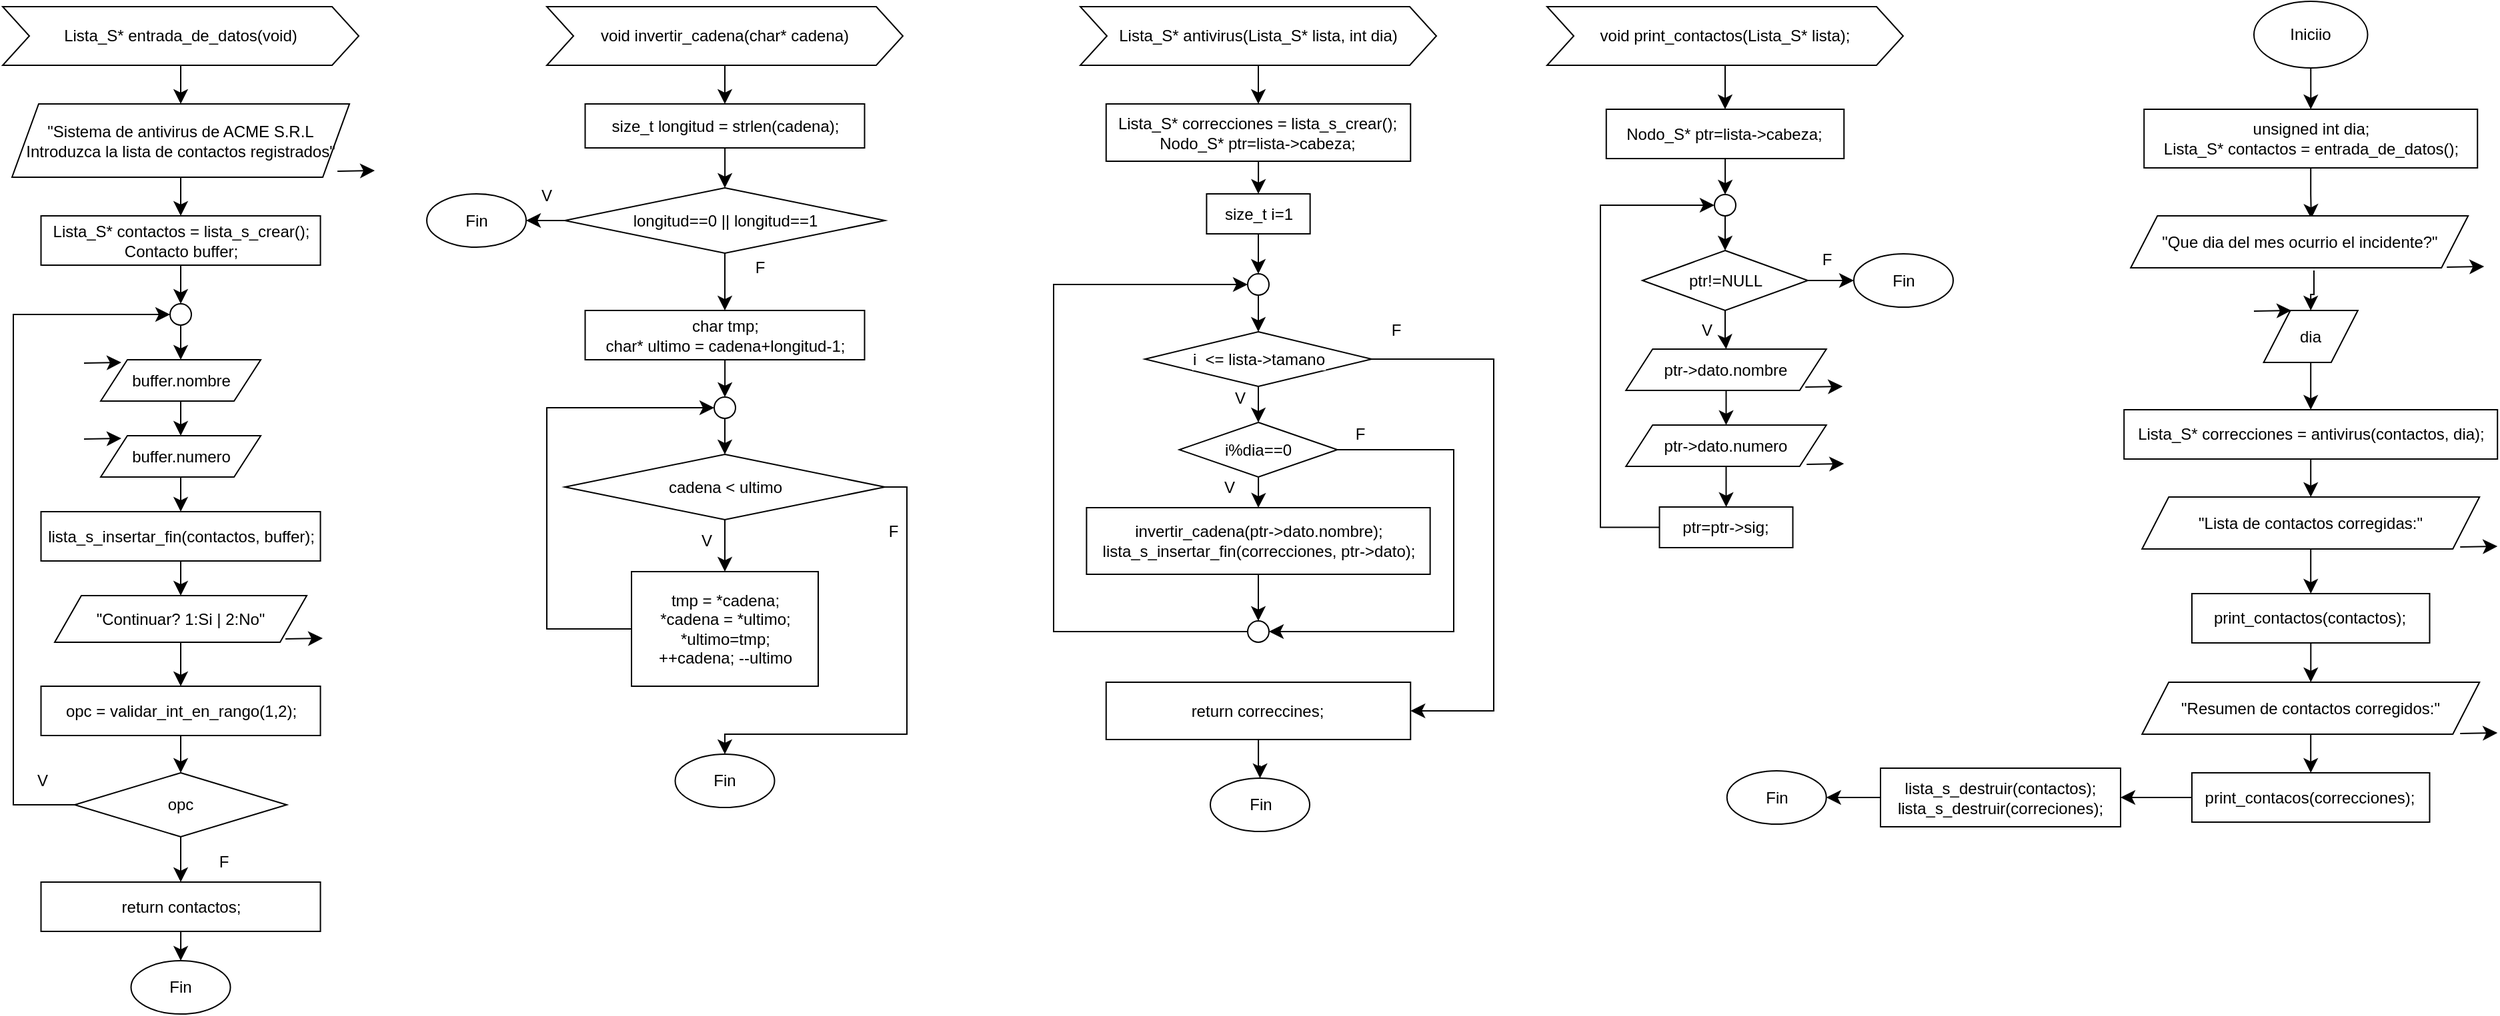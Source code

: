<mxfile version="26.0.16">
  <diagram name="Page-1" id="koGrVnJ4hrkE03RwakWV">
    <mxGraphModel dx="1217" dy="1076" grid="1" gridSize="10" guides="1" tooltips="1" connect="1" arrows="1" fold="1" page="0" pageScale="1" pageWidth="850" pageHeight="1100" math="0" shadow="0">
      <root>
        <mxCell id="0" />
        <mxCell id="1" parent="0" />
        <mxCell id="OWAWguJCD0aNCQiPLyf6-3" style="edgeStyle=none;curved=1;rounded=0;orthogonalLoop=1;jettySize=auto;html=1;entryX=0.5;entryY=0;entryDx=0;entryDy=0;fontSize=12;startSize=8;endSize=8;" edge="1" parent="1" source="OWAWguJCD0aNCQiPLyf6-1" target="OWAWguJCD0aNCQiPLyf6-2">
          <mxGeometry relative="1" as="geometry" />
        </mxCell>
        <mxCell id="OWAWguJCD0aNCQiPLyf6-1" value="Lista_S* entrada_de_datos(void)" style="shape=step;perimeter=stepPerimeter;whiteSpace=wrap;html=1;fixedSize=1;rounded=0;" vertex="1" parent="1">
          <mxGeometry x="62" y="-136" width="267" height="44" as="geometry" />
        </mxCell>
        <mxCell id="OWAWguJCD0aNCQiPLyf6-5" style="edgeStyle=none;curved=1;rounded=0;orthogonalLoop=1;jettySize=auto;html=1;entryX=0.5;entryY=0;entryDx=0;entryDy=0;fontSize=12;startSize=8;endSize=8;" edge="1" parent="1" source="OWAWguJCD0aNCQiPLyf6-2" target="OWAWguJCD0aNCQiPLyf6-4">
          <mxGeometry relative="1" as="geometry" />
        </mxCell>
        <mxCell id="OWAWguJCD0aNCQiPLyf6-2" value="&quot;Sistema de antivirus de ACME S.R.L Introduzca la lista de contactos registrados&quot;" style="shape=parallelogram;perimeter=parallelogramPerimeter;whiteSpace=wrap;html=1;fixedSize=1;rounded=0;" vertex="1" parent="1">
          <mxGeometry x="69" y="-63" width="253" height="55" as="geometry" />
        </mxCell>
        <mxCell id="OWAWguJCD0aNCQiPLyf6-11" style="edgeStyle=none;curved=1;rounded=0;orthogonalLoop=1;jettySize=auto;html=1;entryX=0.5;entryY=0;entryDx=0;entryDy=0;fontSize=12;startSize=8;endSize=8;" edge="1" parent="1" source="OWAWguJCD0aNCQiPLyf6-4" target="OWAWguJCD0aNCQiPLyf6-6">
          <mxGeometry relative="1" as="geometry" />
        </mxCell>
        <mxCell id="OWAWguJCD0aNCQiPLyf6-4" value="&lt;div&gt;Lista_S* contactos = lista_s_crear();&lt;br&gt;&lt;/div&gt;Contacto buffer;" style="rounded=0;whiteSpace=wrap;html=1;" vertex="1" parent="1">
          <mxGeometry x="90.75" y="21" width="209.5" height="37" as="geometry" />
        </mxCell>
        <mxCell id="OWAWguJCD0aNCQiPLyf6-13" style="edgeStyle=none;curved=1;rounded=0;orthogonalLoop=1;jettySize=auto;html=1;fontSize=12;startSize=8;endSize=8;" edge="1" parent="1" source="OWAWguJCD0aNCQiPLyf6-6" target="OWAWguJCD0aNCQiPLyf6-12">
          <mxGeometry relative="1" as="geometry" />
        </mxCell>
        <mxCell id="OWAWguJCD0aNCQiPLyf6-6" value="" style="ellipse;whiteSpace=wrap;html=1;aspect=fixed;rounded=0;" vertex="1" parent="1">
          <mxGeometry x="187.5" y="87" width="16" height="16" as="geometry" />
        </mxCell>
        <mxCell id="OWAWguJCD0aNCQiPLyf6-17" style="edgeStyle=none;curved=1;rounded=0;orthogonalLoop=1;jettySize=auto;html=1;fontSize=12;startSize=8;endSize=8;" edge="1" parent="1" source="OWAWguJCD0aNCQiPLyf6-12" target="OWAWguJCD0aNCQiPLyf6-16">
          <mxGeometry relative="1" as="geometry" />
        </mxCell>
        <mxCell id="OWAWguJCD0aNCQiPLyf6-12" value="buffer.nombre" style="shape=parallelogram;perimeter=parallelogramPerimeter;whiteSpace=wrap;html=1;fixedSize=1;rounded=0;" vertex="1" parent="1">
          <mxGeometry x="135.5" y="129" width="120" height="31" as="geometry" />
        </mxCell>
        <mxCell id="OWAWguJCD0aNCQiPLyf6-14" value="" style="endArrow=classic;html=1;rounded=0;fontSize=12;startSize=8;endSize=8;curved=1;" edge="1" parent="1">
          <mxGeometry width="50" height="50" relative="1" as="geometry">
            <mxPoint x="313" y="-12.5" as="sourcePoint" />
            <mxPoint x="341" y="-13" as="targetPoint" />
          </mxGeometry>
        </mxCell>
        <mxCell id="OWAWguJCD0aNCQiPLyf6-15" value="" style="endArrow=classic;html=1;rounded=0;fontSize=12;startSize=8;endSize=8;curved=1;" edge="1" parent="1">
          <mxGeometry width="50" height="50" relative="1" as="geometry">
            <mxPoint x="123" y="131.5" as="sourcePoint" />
            <mxPoint x="151" y="131" as="targetPoint" />
          </mxGeometry>
        </mxCell>
        <mxCell id="OWAWguJCD0aNCQiPLyf6-20" style="edgeStyle=none;curved=1;rounded=0;orthogonalLoop=1;jettySize=auto;html=1;entryX=0.5;entryY=0;entryDx=0;entryDy=0;fontSize=12;startSize=8;endSize=8;" edge="1" parent="1" source="OWAWguJCD0aNCQiPLyf6-16" target="OWAWguJCD0aNCQiPLyf6-19">
          <mxGeometry relative="1" as="geometry" />
        </mxCell>
        <mxCell id="OWAWguJCD0aNCQiPLyf6-16" value="buffer.numero" style="shape=parallelogram;perimeter=parallelogramPerimeter;whiteSpace=wrap;html=1;fixedSize=1;rounded=0;" vertex="1" parent="1">
          <mxGeometry x="135.5" y="186" width="120" height="31" as="geometry" />
        </mxCell>
        <mxCell id="OWAWguJCD0aNCQiPLyf6-18" value="" style="endArrow=classic;html=1;rounded=0;fontSize=12;startSize=8;endSize=8;curved=1;" edge="1" parent="1">
          <mxGeometry width="50" height="50" relative="1" as="geometry">
            <mxPoint x="123" y="188.5" as="sourcePoint" />
            <mxPoint x="151" y="188" as="targetPoint" />
          </mxGeometry>
        </mxCell>
        <mxCell id="OWAWguJCD0aNCQiPLyf6-22" style="edgeStyle=none;curved=1;rounded=0;orthogonalLoop=1;jettySize=auto;html=1;entryX=0.5;entryY=0;entryDx=0;entryDy=0;fontSize=12;startSize=8;endSize=8;" edge="1" parent="1" source="OWAWguJCD0aNCQiPLyf6-19" target="OWAWguJCD0aNCQiPLyf6-21">
          <mxGeometry relative="1" as="geometry" />
        </mxCell>
        <mxCell id="OWAWguJCD0aNCQiPLyf6-19" value="lista_s_insertar_fin(contactos, buffer);" style="rounded=0;whiteSpace=wrap;html=1;" vertex="1" parent="1">
          <mxGeometry x="90.75" y="243" width="209.5" height="37" as="geometry" />
        </mxCell>
        <mxCell id="OWAWguJCD0aNCQiPLyf6-26" style="edgeStyle=none;curved=1;rounded=0;orthogonalLoop=1;jettySize=auto;html=1;entryX=0.5;entryY=0;entryDx=0;entryDy=0;fontSize=12;startSize=8;endSize=8;" edge="1" parent="1" source="OWAWguJCD0aNCQiPLyf6-21" target="OWAWguJCD0aNCQiPLyf6-25">
          <mxGeometry relative="1" as="geometry" />
        </mxCell>
        <mxCell id="OWAWguJCD0aNCQiPLyf6-21" value="&quot;Continuar? 1:Si | 2:No&quot;" style="shape=parallelogram;perimeter=parallelogramPerimeter;whiteSpace=wrap;html=1;fixedSize=1;rounded=0;" vertex="1" parent="1">
          <mxGeometry x="101" y="306" width="189" height="35" as="geometry" />
        </mxCell>
        <mxCell id="OWAWguJCD0aNCQiPLyf6-23" value="" style="endArrow=classic;html=1;rounded=0;fontSize=12;startSize=8;endSize=8;curved=1;" edge="1" parent="1">
          <mxGeometry width="50" height="50" relative="1" as="geometry">
            <mxPoint x="274" y="338.5" as="sourcePoint" />
            <mxPoint x="302" y="338" as="targetPoint" />
          </mxGeometry>
        </mxCell>
        <mxCell id="OWAWguJCD0aNCQiPLyf6-37" style="edgeStyle=orthogonalEdgeStyle;shape=connector;rounded=0;orthogonalLoop=1;jettySize=auto;html=1;entryX=0;entryY=0.5;entryDx=0;entryDy=0;strokeColor=default;align=center;verticalAlign=middle;fontFamily=Helvetica;fontSize=12;fontColor=default;labelBackgroundColor=default;startSize=8;endArrow=classic;endSize=8;curved=0;" edge="1" parent="1" source="OWAWguJCD0aNCQiPLyf6-24" target="OWAWguJCD0aNCQiPLyf6-6">
          <mxGeometry relative="1" as="geometry">
            <Array as="points">
              <mxPoint x="70" y="463" />
              <mxPoint x="70" y="95" />
            </Array>
          </mxGeometry>
        </mxCell>
        <mxCell id="OWAWguJCD0aNCQiPLyf6-39" style="edgeStyle=orthogonalEdgeStyle;shape=connector;curved=0;rounded=0;orthogonalLoop=1;jettySize=auto;html=1;strokeColor=default;align=center;verticalAlign=middle;fontFamily=Helvetica;fontSize=12;fontColor=default;labelBackgroundColor=default;startSize=8;endArrow=classic;endSize=8;entryX=0.5;entryY=0;entryDx=0;entryDy=0;" edge="1" parent="1" source="OWAWguJCD0aNCQiPLyf6-24" target="OWAWguJCD0aNCQiPLyf6-42">
          <mxGeometry relative="1" as="geometry">
            <mxPoint x="195.5" y="520" as="targetPoint" />
          </mxGeometry>
        </mxCell>
        <mxCell id="OWAWguJCD0aNCQiPLyf6-24" value="opc" style="rhombus;whiteSpace=wrap;html=1;rounded=0;" vertex="1" parent="1">
          <mxGeometry x="116" y="439" width="159" height="48" as="geometry" />
        </mxCell>
        <mxCell id="OWAWguJCD0aNCQiPLyf6-27" style="edgeStyle=none;curved=1;rounded=0;orthogonalLoop=1;jettySize=auto;html=1;entryX=0.5;entryY=0;entryDx=0;entryDy=0;fontSize=12;startSize=8;endSize=8;" edge="1" parent="1" source="OWAWguJCD0aNCQiPLyf6-25" target="OWAWguJCD0aNCQiPLyf6-24">
          <mxGeometry relative="1" as="geometry" />
        </mxCell>
        <mxCell id="OWAWguJCD0aNCQiPLyf6-25" value="opc = validar_int_en_rango(1,2);" style="rounded=0;whiteSpace=wrap;html=1;" vertex="1" parent="1">
          <mxGeometry x="90.75" y="374" width="209.5" height="37" as="geometry" />
        </mxCell>
        <mxCell id="OWAWguJCD0aNCQiPLyf6-38" value="V" style="text;html=1;align=center;verticalAlign=middle;whiteSpace=wrap;rounded=0;fontFamily=Helvetica;fontSize=12;fontColor=default;labelBackgroundColor=default;" vertex="1" parent="1">
          <mxGeometry x="62" y="430" width="60" height="30" as="geometry" />
        </mxCell>
        <mxCell id="OWAWguJCD0aNCQiPLyf6-40" value="F" style="text;html=1;align=center;verticalAlign=middle;whiteSpace=wrap;rounded=0;fontFamily=Helvetica;fontSize=12;fontColor=default;labelBackgroundColor=default;" vertex="1" parent="1">
          <mxGeometry x="197.5" y="491" width="60" height="30" as="geometry" />
        </mxCell>
        <mxCell id="OWAWguJCD0aNCQiPLyf6-41" value="Fin" style="ellipse;whiteSpace=wrap;html=1;fontFamily=Helvetica;fontSize=12;fontColor=default;labelBackgroundColor=default;" vertex="1" parent="1">
          <mxGeometry x="158.25" y="580" width="74.5" height="40" as="geometry" />
        </mxCell>
        <mxCell id="OWAWguJCD0aNCQiPLyf6-43" style="edgeStyle=orthogonalEdgeStyle;shape=connector;curved=0;rounded=0;orthogonalLoop=1;jettySize=auto;html=1;strokeColor=default;align=center;verticalAlign=middle;fontFamily=Helvetica;fontSize=12;fontColor=default;labelBackgroundColor=default;startSize=8;endArrow=classic;endSize=8;" edge="1" parent="1" source="OWAWguJCD0aNCQiPLyf6-42" target="OWAWguJCD0aNCQiPLyf6-41">
          <mxGeometry relative="1" as="geometry" />
        </mxCell>
        <mxCell id="OWAWguJCD0aNCQiPLyf6-42" value="return contactos;" style="rounded=0;whiteSpace=wrap;html=1;" vertex="1" parent="1">
          <mxGeometry x="90.75" y="521" width="209.5" height="37" as="geometry" />
        </mxCell>
        <mxCell id="OWAWguJCD0aNCQiPLyf6-46" style="edgeStyle=orthogonalEdgeStyle;shape=connector;curved=0;rounded=0;orthogonalLoop=1;jettySize=auto;html=1;entryX=0.5;entryY=0;entryDx=0;entryDy=0;strokeColor=default;align=center;verticalAlign=middle;fontFamily=Helvetica;fontSize=12;fontColor=default;labelBackgroundColor=default;startSize=8;endArrow=classic;endSize=8;" edge="1" parent="1" source="OWAWguJCD0aNCQiPLyf6-44" target="OWAWguJCD0aNCQiPLyf6-45">
          <mxGeometry relative="1" as="geometry" />
        </mxCell>
        <mxCell id="OWAWguJCD0aNCQiPLyf6-44" value="void invertir_cadena(char* cadena)" style="shape=step;perimeter=stepPerimeter;whiteSpace=wrap;html=1;fixedSize=1;rounded=0;" vertex="1" parent="1">
          <mxGeometry x="470" y="-136" width="267" height="44" as="geometry" />
        </mxCell>
        <mxCell id="OWAWguJCD0aNCQiPLyf6-48" style="edgeStyle=orthogonalEdgeStyle;shape=connector;curved=0;rounded=0;orthogonalLoop=1;jettySize=auto;html=1;entryX=0.5;entryY=0;entryDx=0;entryDy=0;strokeColor=default;align=center;verticalAlign=middle;fontFamily=Helvetica;fontSize=12;fontColor=default;labelBackgroundColor=default;startSize=8;endArrow=classic;endSize=8;" edge="1" parent="1" source="OWAWguJCD0aNCQiPLyf6-45" target="OWAWguJCD0aNCQiPLyf6-47">
          <mxGeometry relative="1" as="geometry" />
        </mxCell>
        <mxCell id="OWAWguJCD0aNCQiPLyf6-45" value="size_t longitud = strlen(cadena);" style="rounded=0;whiteSpace=wrap;html=1;" vertex="1" parent="1">
          <mxGeometry x="498.75" y="-63" width="209.5" height="33" as="geometry" />
        </mxCell>
        <mxCell id="OWAWguJCD0aNCQiPLyf6-51" style="edgeStyle=orthogonalEdgeStyle;shape=connector;curved=0;rounded=0;orthogonalLoop=1;jettySize=auto;html=1;entryX=1;entryY=0.5;entryDx=0;entryDy=0;strokeColor=default;align=center;verticalAlign=middle;fontFamily=Helvetica;fontSize=12;fontColor=default;labelBackgroundColor=default;startSize=8;endArrow=classic;endSize=8;" edge="1" parent="1" source="OWAWguJCD0aNCQiPLyf6-47" target="OWAWguJCD0aNCQiPLyf6-50">
          <mxGeometry relative="1" as="geometry" />
        </mxCell>
        <mxCell id="OWAWguJCD0aNCQiPLyf6-53" style="edgeStyle=orthogonalEdgeStyle;shape=connector;curved=0;rounded=0;orthogonalLoop=1;jettySize=auto;html=1;strokeColor=default;align=center;verticalAlign=middle;fontFamily=Helvetica;fontSize=12;fontColor=default;labelBackgroundColor=default;startSize=8;endArrow=classic;endSize=8;entryX=0.5;entryY=0;entryDx=0;entryDy=0;" edge="1" parent="1" source="OWAWguJCD0aNCQiPLyf6-47" target="OWAWguJCD0aNCQiPLyf6-55">
          <mxGeometry relative="1" as="geometry">
            <mxPoint x="603.5" y="80" as="targetPoint" />
          </mxGeometry>
        </mxCell>
        <mxCell id="OWAWguJCD0aNCQiPLyf6-47" value="longitud==0 || longitud==1" style="rhombus;whiteSpace=wrap;html=1;fontFamily=Helvetica;fontSize=12;fontColor=default;labelBackgroundColor=default;" vertex="1" parent="1">
          <mxGeometry x="483.5" width="240" height="49" as="geometry" />
        </mxCell>
        <mxCell id="OWAWguJCD0aNCQiPLyf6-50" value="Fin" style="ellipse;whiteSpace=wrap;html=1;fontFamily=Helvetica;fontSize=12;fontColor=default;labelBackgroundColor=default;" vertex="1" parent="1">
          <mxGeometry x="380" y="4.5" width="74.5" height="40" as="geometry" />
        </mxCell>
        <mxCell id="OWAWguJCD0aNCQiPLyf6-52" value="V" style="text;html=1;align=center;verticalAlign=middle;whiteSpace=wrap;rounded=0;fontFamily=Helvetica;fontSize=12;fontColor=default;labelBackgroundColor=default;" vertex="1" parent="1">
          <mxGeometry x="440" y="-9" width="60" height="30" as="geometry" />
        </mxCell>
        <mxCell id="OWAWguJCD0aNCQiPLyf6-54" value="F" style="text;html=1;align=center;verticalAlign=middle;whiteSpace=wrap;rounded=0;fontFamily=Helvetica;fontSize=12;fontColor=default;labelBackgroundColor=default;" vertex="1" parent="1">
          <mxGeometry x="600" y="44.5" width="60" height="30" as="geometry" />
        </mxCell>
        <mxCell id="OWAWguJCD0aNCQiPLyf6-58" style="edgeStyle=orthogonalEdgeStyle;shape=connector;curved=0;rounded=0;orthogonalLoop=1;jettySize=auto;html=1;entryX=0.5;entryY=0;entryDx=0;entryDy=0;strokeColor=default;align=center;verticalAlign=middle;fontFamily=Helvetica;fontSize=12;fontColor=default;labelBackgroundColor=default;startSize=8;endArrow=classic;endSize=8;" edge="1" parent="1" source="OWAWguJCD0aNCQiPLyf6-55" target="OWAWguJCD0aNCQiPLyf6-57">
          <mxGeometry relative="1" as="geometry" />
        </mxCell>
        <mxCell id="OWAWguJCD0aNCQiPLyf6-55" value="&lt;div&gt;char tmp;&lt;/div&gt;&lt;div&gt;char* ultimo = cadena+longitud-1;&lt;br&gt;&lt;/div&gt;" style="rounded=0;whiteSpace=wrap;html=1;" vertex="1" parent="1">
          <mxGeometry x="498.75" y="92" width="209.5" height="37" as="geometry" />
        </mxCell>
        <mxCell id="OWAWguJCD0aNCQiPLyf6-60" style="edgeStyle=orthogonalEdgeStyle;shape=connector;curved=0;rounded=0;orthogonalLoop=1;jettySize=auto;html=1;entryX=0.5;entryY=0;entryDx=0;entryDy=0;strokeColor=default;align=center;verticalAlign=middle;fontFamily=Helvetica;fontSize=12;fontColor=default;labelBackgroundColor=default;startSize=8;endArrow=classic;endSize=8;" edge="1" parent="1" source="OWAWguJCD0aNCQiPLyf6-57" target="OWAWguJCD0aNCQiPLyf6-59">
          <mxGeometry relative="1" as="geometry" />
        </mxCell>
        <mxCell id="OWAWguJCD0aNCQiPLyf6-57" value="" style="ellipse;whiteSpace=wrap;html=1;aspect=fixed;rounded=0;" vertex="1" parent="1">
          <mxGeometry x="595.5" y="157" width="16" height="16" as="geometry" />
        </mxCell>
        <mxCell id="OWAWguJCD0aNCQiPLyf6-61" style="edgeStyle=orthogonalEdgeStyle;shape=connector;curved=0;rounded=0;orthogonalLoop=1;jettySize=auto;html=1;strokeColor=default;align=center;verticalAlign=middle;fontFamily=Helvetica;fontSize=12;fontColor=default;labelBackgroundColor=default;startSize=8;endArrow=classic;endSize=8;entryX=0.5;entryY=0;entryDx=0;entryDy=0;" edge="1" parent="1" source="OWAWguJCD0aNCQiPLyf6-59" target="OWAWguJCD0aNCQiPLyf6-62">
          <mxGeometry relative="1" as="geometry">
            <mxPoint x="603.5" y="290" as="targetPoint" />
          </mxGeometry>
        </mxCell>
        <mxCell id="OWAWguJCD0aNCQiPLyf6-68" style="edgeStyle=orthogonalEdgeStyle;shape=connector;curved=0;rounded=0;orthogonalLoop=1;jettySize=auto;html=1;entryX=0.5;entryY=0;entryDx=0;entryDy=0;strokeColor=default;align=center;verticalAlign=middle;fontFamily=Helvetica;fontSize=12;fontColor=default;labelBackgroundColor=default;startSize=8;endArrow=classic;endSize=8;" edge="1" parent="1" source="OWAWguJCD0aNCQiPLyf6-59" target="OWAWguJCD0aNCQiPLyf6-67">
          <mxGeometry relative="1" as="geometry">
            <Array as="points">
              <mxPoint x="740" y="225" />
              <mxPoint x="740" y="410" />
              <mxPoint x="604" y="410" />
            </Array>
          </mxGeometry>
        </mxCell>
        <mxCell id="OWAWguJCD0aNCQiPLyf6-59" value="cadena &amp;lt; ultimo" style="rhombus;whiteSpace=wrap;html=1;fontFamily=Helvetica;fontSize=12;fontColor=default;labelBackgroundColor=default;" vertex="1" parent="1">
          <mxGeometry x="483.5" y="200" width="240" height="49" as="geometry" />
        </mxCell>
        <mxCell id="OWAWguJCD0aNCQiPLyf6-64" style="edgeStyle=orthogonalEdgeStyle;shape=connector;curved=0;rounded=0;orthogonalLoop=1;jettySize=auto;html=1;entryX=0;entryY=0.5;entryDx=0;entryDy=0;strokeColor=default;align=center;verticalAlign=middle;fontFamily=Helvetica;fontSize=12;fontColor=default;labelBackgroundColor=default;startSize=8;endArrow=classic;endSize=8;exitX=0.032;exitY=0.581;exitDx=0;exitDy=0;exitPerimeter=0;" edge="1" parent="1" source="OWAWguJCD0aNCQiPLyf6-62" target="OWAWguJCD0aNCQiPLyf6-57">
          <mxGeometry relative="1" as="geometry">
            <Array as="points">
              <mxPoint x="538" y="331" />
              <mxPoint x="470" y="331" />
              <mxPoint x="470" y="165" />
            </Array>
          </mxGeometry>
        </mxCell>
        <mxCell id="OWAWguJCD0aNCQiPLyf6-62" value="&lt;div&gt;tmp = *cadena;&lt;/div&gt;&lt;div&gt;*cadena = *ultimo;&lt;/div&gt;&lt;div&gt;*ultimo=tmp;&lt;/div&gt;&lt;div&gt;++cadena; --ultimo&lt;br&gt;&lt;/div&gt;" style="rounded=0;whiteSpace=wrap;html=1;fontFamily=Helvetica;fontSize=12;fontColor=default;labelBackgroundColor=default;" vertex="1" parent="1">
          <mxGeometry x="533.5" y="288" width="140" height="86" as="geometry" />
        </mxCell>
        <mxCell id="OWAWguJCD0aNCQiPLyf6-65" value="F" style="text;html=1;align=center;verticalAlign=middle;whiteSpace=wrap;rounded=0;fontFamily=Helvetica;fontSize=12;fontColor=default;labelBackgroundColor=default;" vertex="1" parent="1">
          <mxGeometry x="700" y="243" width="60" height="30" as="geometry" />
        </mxCell>
        <mxCell id="OWAWguJCD0aNCQiPLyf6-66" value="V" style="text;html=1;align=center;verticalAlign=middle;whiteSpace=wrap;rounded=0;fontFamily=Helvetica;fontSize=12;fontColor=default;labelBackgroundColor=default;" vertex="1" parent="1">
          <mxGeometry x="560" y="250" width="60" height="30" as="geometry" />
        </mxCell>
        <mxCell id="OWAWguJCD0aNCQiPLyf6-67" value="Fin" style="ellipse;whiteSpace=wrap;html=1;fontFamily=Helvetica;fontSize=12;fontColor=default;labelBackgroundColor=default;" vertex="1" parent="1">
          <mxGeometry x="566.25" y="425" width="74.5" height="40" as="geometry" />
        </mxCell>
        <mxCell id="OWAWguJCD0aNCQiPLyf6-72" style="edgeStyle=orthogonalEdgeStyle;shape=connector;curved=0;rounded=0;orthogonalLoop=1;jettySize=auto;html=1;entryX=0.5;entryY=0;entryDx=0;entryDy=0;strokeColor=default;align=center;verticalAlign=middle;fontFamily=Helvetica;fontSize=12;fontColor=default;labelBackgroundColor=default;startSize=8;endArrow=classic;endSize=8;" edge="1" parent="1" source="OWAWguJCD0aNCQiPLyf6-70" target="OWAWguJCD0aNCQiPLyf6-71">
          <mxGeometry relative="1" as="geometry" />
        </mxCell>
        <mxCell id="OWAWguJCD0aNCQiPLyf6-70" value="Lista_S* antivirus(Lista_S* lista, int dia)" style="shape=step;perimeter=stepPerimeter;whiteSpace=wrap;html=1;fixedSize=1;rounded=0;" vertex="1" parent="1">
          <mxGeometry x="870" y="-136" width="267" height="44" as="geometry" />
        </mxCell>
        <mxCell id="OWAWguJCD0aNCQiPLyf6-75" style="edgeStyle=orthogonalEdgeStyle;shape=connector;curved=0;rounded=0;orthogonalLoop=1;jettySize=auto;html=1;entryX=0.5;entryY=0;entryDx=0;entryDy=0;strokeColor=default;align=center;verticalAlign=middle;fontFamily=Helvetica;fontSize=12;fontColor=default;labelBackgroundColor=default;startSize=8;endArrow=classic;endSize=8;" edge="1" parent="1" source="OWAWguJCD0aNCQiPLyf6-71" target="OWAWguJCD0aNCQiPLyf6-74">
          <mxGeometry relative="1" as="geometry" />
        </mxCell>
        <mxCell id="OWAWguJCD0aNCQiPLyf6-71" value="&lt;div&gt;Lista_S* correcciones = lista_s_crear();&lt;/div&gt;&lt;div&gt;Nodo_S* ptr=lista-&amp;gt;cabeza;&lt;/div&gt;" style="rounded=0;whiteSpace=wrap;html=1;" vertex="1" parent="1">
          <mxGeometry x="889.38" y="-63" width="228.25" height="43" as="geometry" />
        </mxCell>
        <mxCell id="OWAWguJCD0aNCQiPLyf6-79" style="edgeStyle=orthogonalEdgeStyle;shape=connector;curved=0;rounded=0;orthogonalLoop=1;jettySize=auto;html=1;entryX=0.5;entryY=0;entryDx=0;entryDy=0;strokeColor=default;align=center;verticalAlign=middle;fontFamily=Helvetica;fontSize=12;fontColor=default;labelBackgroundColor=default;startSize=8;endArrow=classic;endSize=8;" edge="1" parent="1" source="OWAWguJCD0aNCQiPLyf6-74" target="OWAWguJCD0aNCQiPLyf6-76">
          <mxGeometry relative="1" as="geometry" />
        </mxCell>
        <mxCell id="OWAWguJCD0aNCQiPLyf6-74" value="size_t i=1" style="rounded=0;whiteSpace=wrap;html=1;" vertex="1" parent="1">
          <mxGeometry x="964.7" y="4.5" width="77.62" height="30" as="geometry" />
        </mxCell>
        <mxCell id="OWAWguJCD0aNCQiPLyf6-81" style="edgeStyle=orthogonalEdgeStyle;shape=connector;curved=0;rounded=0;orthogonalLoop=1;jettySize=auto;html=1;strokeColor=default;align=center;verticalAlign=middle;fontFamily=Helvetica;fontSize=12;fontColor=default;labelBackgroundColor=default;startSize=8;endArrow=classic;endSize=8;" edge="1" parent="1" source="OWAWguJCD0aNCQiPLyf6-76" target="OWAWguJCD0aNCQiPLyf6-80">
          <mxGeometry relative="1" as="geometry" />
        </mxCell>
        <mxCell id="OWAWguJCD0aNCQiPLyf6-76" value="" style="ellipse;whiteSpace=wrap;html=1;aspect=fixed;rounded=0;" vertex="1" parent="1">
          <mxGeometry x="995.5" y="64.5" width="16" height="16" as="geometry" />
        </mxCell>
        <mxCell id="OWAWguJCD0aNCQiPLyf6-83" style="edgeStyle=orthogonalEdgeStyle;shape=connector;curved=0;rounded=0;orthogonalLoop=1;jettySize=auto;html=1;entryX=0.5;entryY=0;entryDx=0;entryDy=0;strokeColor=default;align=center;verticalAlign=middle;fontFamily=Helvetica;fontSize=12;fontColor=default;labelBackgroundColor=default;startSize=8;endArrow=classic;endSize=8;" edge="1" parent="1" source="OWAWguJCD0aNCQiPLyf6-80" target="OWAWguJCD0aNCQiPLyf6-82">
          <mxGeometry relative="1" as="geometry" />
        </mxCell>
        <mxCell id="OWAWguJCD0aNCQiPLyf6-96" style="edgeStyle=orthogonalEdgeStyle;shape=connector;curved=0;rounded=0;orthogonalLoop=1;jettySize=auto;html=1;entryX=1;entryY=0.5;entryDx=0;entryDy=0;strokeColor=default;align=center;verticalAlign=middle;fontFamily=Helvetica;fontSize=12;fontColor=default;labelBackgroundColor=default;startSize=8;endArrow=classic;endSize=8;" edge="1" parent="1" source="OWAWguJCD0aNCQiPLyf6-80" target="OWAWguJCD0aNCQiPLyf6-97">
          <mxGeometry relative="1" as="geometry">
            <mxPoint x="1117.63" y="128" as="targetPoint" />
            <Array as="points">
              <mxPoint x="1180" y="129" />
              <mxPoint x="1180" y="393" />
            </Array>
          </mxGeometry>
        </mxCell>
        <mxCell id="OWAWguJCD0aNCQiPLyf6-80" value="i&amp;nbsp; &amp;lt;= lista-&amp;gt;tamano" style="rhombus;whiteSpace=wrap;html=1;fontFamily=Helvetica;fontSize=12;fontColor=default;labelBackgroundColor=default;" vertex="1" parent="1">
          <mxGeometry x="918.5" y="108" width="170" height="41" as="geometry" />
        </mxCell>
        <mxCell id="OWAWguJCD0aNCQiPLyf6-86" style="edgeStyle=orthogonalEdgeStyle;shape=connector;curved=0;rounded=0;orthogonalLoop=1;jettySize=auto;html=1;strokeColor=default;align=center;verticalAlign=middle;fontFamily=Helvetica;fontSize=12;fontColor=default;labelBackgroundColor=default;startSize=8;endArrow=classic;endSize=8;" edge="1" parent="1" source="OWAWguJCD0aNCQiPLyf6-82" target="OWAWguJCD0aNCQiPLyf6-85">
          <mxGeometry relative="1" as="geometry" />
        </mxCell>
        <mxCell id="OWAWguJCD0aNCQiPLyf6-89" style="edgeStyle=orthogonalEdgeStyle;shape=connector;curved=0;rounded=0;orthogonalLoop=1;jettySize=auto;html=1;entryX=1;entryY=0.5;entryDx=0;entryDy=0;strokeColor=default;align=center;verticalAlign=middle;fontFamily=Helvetica;fontSize=12;fontColor=default;labelBackgroundColor=default;startSize=8;endArrow=classic;endSize=8;" edge="1" parent="1" source="OWAWguJCD0aNCQiPLyf6-82" target="OWAWguJCD0aNCQiPLyf6-87">
          <mxGeometry relative="1" as="geometry">
            <Array as="points">
              <mxPoint x="1150" y="197" />
              <mxPoint x="1150" y="333" />
            </Array>
          </mxGeometry>
        </mxCell>
        <mxCell id="OWAWguJCD0aNCQiPLyf6-82" value="i%dia==0" style="rhombus;whiteSpace=wrap;html=1;fontFamily=Helvetica;fontSize=12;fontColor=default;labelBackgroundColor=default;" vertex="1" parent="1">
          <mxGeometry x="944.25" y="176" width="118.51" height="41" as="geometry" />
        </mxCell>
        <mxCell id="OWAWguJCD0aNCQiPLyf6-88" style="edgeStyle=orthogonalEdgeStyle;shape=connector;curved=0;rounded=0;orthogonalLoop=1;jettySize=auto;html=1;entryX=0.5;entryY=0;entryDx=0;entryDy=0;strokeColor=default;align=center;verticalAlign=middle;fontFamily=Helvetica;fontSize=12;fontColor=default;labelBackgroundColor=default;startSize=8;endArrow=classic;endSize=8;" edge="1" parent="1" source="OWAWguJCD0aNCQiPLyf6-85" target="OWAWguJCD0aNCQiPLyf6-87">
          <mxGeometry relative="1" as="geometry" />
        </mxCell>
        <mxCell id="OWAWguJCD0aNCQiPLyf6-85" value="&lt;div&gt;invertir_cadena(ptr-&amp;gt;dato.nombre);&lt;/div&gt;&lt;div&gt;lista_s_insertar_fin(correcciones, ptr-&amp;gt;dato);&lt;br&gt;&lt;/div&gt;" style="rounded=0;whiteSpace=wrap;html=1;" vertex="1" parent="1">
          <mxGeometry x="874.69" y="240" width="257.63" height="50" as="geometry" />
        </mxCell>
        <mxCell id="OWAWguJCD0aNCQiPLyf6-90" style="edgeStyle=orthogonalEdgeStyle;shape=connector;curved=0;rounded=0;orthogonalLoop=1;jettySize=auto;html=1;entryX=0;entryY=0.5;entryDx=0;entryDy=0;strokeColor=default;align=center;verticalAlign=middle;fontFamily=Helvetica;fontSize=12;fontColor=default;labelBackgroundColor=default;startSize=8;endArrow=classic;endSize=8;" edge="1" parent="1" source="OWAWguJCD0aNCQiPLyf6-87" target="OWAWguJCD0aNCQiPLyf6-76">
          <mxGeometry relative="1" as="geometry">
            <Array as="points">
              <mxPoint x="850" y="333" />
              <mxPoint x="850" y="73" />
            </Array>
          </mxGeometry>
        </mxCell>
        <mxCell id="OWAWguJCD0aNCQiPLyf6-87" value="" style="ellipse;whiteSpace=wrap;html=1;aspect=fixed;rounded=0;" vertex="1" parent="1">
          <mxGeometry x="995.5" y="325" width="16" height="16" as="geometry" />
        </mxCell>
        <mxCell id="OWAWguJCD0aNCQiPLyf6-91" value="V" style="text;html=1;align=center;verticalAlign=middle;whiteSpace=wrap;rounded=0;fontFamily=Helvetica;fontSize=12;fontColor=default;labelBackgroundColor=default;" vertex="1" parent="1">
          <mxGeometry x="960" y="143" width="60" height="30" as="geometry" />
        </mxCell>
        <mxCell id="OWAWguJCD0aNCQiPLyf6-92" value="V" style="text;html=1;align=center;verticalAlign=middle;whiteSpace=wrap;rounded=0;fontFamily=Helvetica;fontSize=12;fontColor=default;labelBackgroundColor=default;" vertex="1" parent="1">
          <mxGeometry x="951.5" y="209.5" width="60" height="30" as="geometry" />
        </mxCell>
        <mxCell id="OWAWguJCD0aNCQiPLyf6-93" value="F" style="text;html=1;align=center;verticalAlign=middle;whiteSpace=wrap;rounded=0;fontFamily=Helvetica;fontSize=12;fontColor=default;labelBackgroundColor=default;" vertex="1" parent="1">
          <mxGeometry x="1050" y="170" width="60" height="30" as="geometry" />
        </mxCell>
        <mxCell id="OWAWguJCD0aNCQiPLyf6-94" value="F" style="text;html=1;align=center;verticalAlign=middle;whiteSpace=wrap;rounded=0;fontFamily=Helvetica;fontSize=12;fontColor=default;labelBackgroundColor=default;" vertex="1" parent="1">
          <mxGeometry x="1077" y="92" width="60" height="30" as="geometry" />
        </mxCell>
        <mxCell id="OWAWguJCD0aNCQiPLyf6-99" style="edgeStyle=orthogonalEdgeStyle;shape=connector;curved=0;rounded=0;orthogonalLoop=1;jettySize=auto;html=1;entryX=0.5;entryY=0;entryDx=0;entryDy=0;strokeColor=default;align=center;verticalAlign=middle;fontFamily=Helvetica;fontSize=12;fontColor=default;labelBackgroundColor=default;startSize=8;endArrow=classic;endSize=8;" edge="1" parent="1" source="OWAWguJCD0aNCQiPLyf6-97" target="OWAWguJCD0aNCQiPLyf6-98">
          <mxGeometry relative="1" as="geometry" />
        </mxCell>
        <mxCell id="OWAWguJCD0aNCQiPLyf6-97" value="return correccines;" style="rounded=0;whiteSpace=wrap;html=1;" vertex="1" parent="1">
          <mxGeometry x="889.38" y="371" width="228.25" height="43" as="geometry" />
        </mxCell>
        <mxCell id="OWAWguJCD0aNCQiPLyf6-98" value="Fin" style="ellipse;whiteSpace=wrap;html=1;fontFamily=Helvetica;fontSize=12;fontColor=default;labelBackgroundColor=default;" vertex="1" parent="1">
          <mxGeometry x="967.5" y="443" width="74.5" height="40" as="geometry" />
        </mxCell>
        <mxCell id="OWAWguJCD0aNCQiPLyf6-103" style="edgeStyle=orthogonalEdgeStyle;shape=connector;curved=0;rounded=0;orthogonalLoop=1;jettySize=auto;html=1;entryX=0.5;entryY=0;entryDx=0;entryDy=0;strokeColor=default;align=center;verticalAlign=middle;fontFamily=Helvetica;fontSize=12;fontColor=default;labelBackgroundColor=default;startSize=8;endArrow=classic;endSize=8;" edge="1" parent="1" source="OWAWguJCD0aNCQiPLyf6-100" target="OWAWguJCD0aNCQiPLyf6-101">
          <mxGeometry relative="1" as="geometry" />
        </mxCell>
        <mxCell id="OWAWguJCD0aNCQiPLyf6-100" value="void print_contactos(Lista_S* lista);" style="shape=step;perimeter=stepPerimeter;whiteSpace=wrap;html=1;fixedSize=1;rounded=0;" vertex="1" parent="1">
          <mxGeometry x="1220" y="-136" width="267" height="44" as="geometry" />
        </mxCell>
        <mxCell id="OWAWguJCD0aNCQiPLyf6-106" style="edgeStyle=orthogonalEdgeStyle;shape=connector;curved=0;rounded=0;orthogonalLoop=1;jettySize=auto;html=1;entryX=0.5;entryY=0;entryDx=0;entryDy=0;strokeColor=default;align=center;verticalAlign=middle;fontFamily=Helvetica;fontSize=12;fontColor=default;labelBackgroundColor=default;startSize=8;endArrow=classic;endSize=8;" edge="1" parent="1" source="OWAWguJCD0aNCQiPLyf6-101" target="OWAWguJCD0aNCQiPLyf6-104">
          <mxGeometry relative="1" as="geometry" />
        </mxCell>
        <mxCell id="OWAWguJCD0aNCQiPLyf6-101" value="&lt;div&gt;Nodo_S* ptr=lista-&amp;gt;cabeza;&lt;/div&gt;" style="rounded=0;whiteSpace=wrap;html=1;" vertex="1" parent="1">
          <mxGeometry x="1264.38" y="-59" width="178.25" height="37" as="geometry" />
        </mxCell>
        <mxCell id="OWAWguJCD0aNCQiPLyf6-108" style="edgeStyle=orthogonalEdgeStyle;shape=connector;curved=0;rounded=0;orthogonalLoop=1;jettySize=auto;html=1;entryX=0.5;entryY=0;entryDx=0;entryDy=0;strokeColor=default;align=center;verticalAlign=middle;fontFamily=Helvetica;fontSize=12;fontColor=default;labelBackgroundColor=default;startSize=8;endArrow=classic;endSize=8;" edge="1" parent="1" source="OWAWguJCD0aNCQiPLyf6-104" target="OWAWguJCD0aNCQiPLyf6-107">
          <mxGeometry relative="1" as="geometry" />
        </mxCell>
        <mxCell id="OWAWguJCD0aNCQiPLyf6-104" value="" style="ellipse;whiteSpace=wrap;html=1;aspect=fixed;rounded=0;" vertex="1" parent="1">
          <mxGeometry x="1345.5" y="5" width="16" height="16" as="geometry" />
        </mxCell>
        <mxCell id="OWAWguJCD0aNCQiPLyf6-114" style="edgeStyle=orthogonalEdgeStyle;shape=connector;curved=0;rounded=0;orthogonalLoop=1;jettySize=auto;html=1;entryX=0.5;entryY=0;entryDx=0;entryDy=0;strokeColor=default;align=center;verticalAlign=middle;fontFamily=Helvetica;fontSize=12;fontColor=default;labelBackgroundColor=default;startSize=8;endArrow=classic;endSize=8;" edge="1" parent="1" source="OWAWguJCD0aNCQiPLyf6-107" target="OWAWguJCD0aNCQiPLyf6-110">
          <mxGeometry relative="1" as="geometry" />
        </mxCell>
        <mxCell id="OWAWguJCD0aNCQiPLyf6-120" style="edgeStyle=orthogonalEdgeStyle;shape=connector;curved=0;rounded=0;orthogonalLoop=1;jettySize=auto;html=1;entryX=0;entryY=0.5;entryDx=0;entryDy=0;strokeColor=default;align=center;verticalAlign=middle;fontFamily=Helvetica;fontSize=12;fontColor=default;labelBackgroundColor=default;startSize=8;endArrow=classic;endSize=8;" edge="1" parent="1" source="OWAWguJCD0aNCQiPLyf6-107" target="OWAWguJCD0aNCQiPLyf6-119">
          <mxGeometry relative="1" as="geometry" />
        </mxCell>
        <mxCell id="OWAWguJCD0aNCQiPLyf6-107" value="ptr!=NULL" style="rhombus;whiteSpace=wrap;html=1;fontFamily=Helvetica;fontSize=12;fontColor=default;labelBackgroundColor=default;" vertex="1" parent="1">
          <mxGeometry x="1291.5" y="47" width="124" height="45" as="geometry" />
        </mxCell>
        <mxCell id="OWAWguJCD0aNCQiPLyf6-109" style="edgeStyle=none;curved=1;rounded=0;orthogonalLoop=1;jettySize=auto;html=1;fontSize=12;startSize=8;endSize=8;" edge="1" parent="1" source="OWAWguJCD0aNCQiPLyf6-110" target="OWAWguJCD0aNCQiPLyf6-112">
          <mxGeometry relative="1" as="geometry" />
        </mxCell>
        <mxCell id="OWAWguJCD0aNCQiPLyf6-110" value="ptr-&amp;gt;dato.nombre" style="shape=parallelogram;perimeter=parallelogramPerimeter;whiteSpace=wrap;html=1;fixedSize=1;rounded=0;" vertex="1" parent="1">
          <mxGeometry x="1279.13" y="121" width="150.25" height="31" as="geometry" />
        </mxCell>
        <mxCell id="OWAWguJCD0aNCQiPLyf6-111" value="" style="endArrow=classic;html=1;rounded=0;fontSize=12;startSize=8;endSize=8;curved=1;" edge="1" parent="1">
          <mxGeometry width="50" height="50" relative="1" as="geometry">
            <mxPoint x="1413.63" y="149.5" as="sourcePoint" />
            <mxPoint x="1441.63" y="149" as="targetPoint" />
          </mxGeometry>
        </mxCell>
        <mxCell id="OWAWguJCD0aNCQiPLyf6-116" style="edgeStyle=orthogonalEdgeStyle;shape=connector;curved=0;rounded=0;orthogonalLoop=1;jettySize=auto;html=1;strokeColor=default;align=center;verticalAlign=middle;fontFamily=Helvetica;fontSize=12;fontColor=default;labelBackgroundColor=default;startSize=8;endArrow=classic;endSize=8;" edge="1" parent="1" source="OWAWguJCD0aNCQiPLyf6-112" target="OWAWguJCD0aNCQiPLyf6-115">
          <mxGeometry relative="1" as="geometry" />
        </mxCell>
        <mxCell id="OWAWguJCD0aNCQiPLyf6-112" value="ptr-&amp;gt;dato.numero" style="shape=parallelogram;perimeter=parallelogramPerimeter;whiteSpace=wrap;html=1;fixedSize=1;rounded=0;" vertex="1" parent="1">
          <mxGeometry x="1279.13" y="178" width="150.25" height="31" as="geometry" />
        </mxCell>
        <mxCell id="OWAWguJCD0aNCQiPLyf6-113" value="" style="endArrow=classic;html=1;rounded=0;fontSize=12;startSize=8;endSize=8;curved=1;" edge="1" parent="1">
          <mxGeometry width="50" height="50" relative="1" as="geometry">
            <mxPoint x="1414.63" y="207.5" as="sourcePoint" />
            <mxPoint x="1442.63" y="207" as="targetPoint" />
          </mxGeometry>
        </mxCell>
        <mxCell id="OWAWguJCD0aNCQiPLyf6-117" style="edgeStyle=orthogonalEdgeStyle;shape=connector;curved=0;rounded=0;orthogonalLoop=1;jettySize=auto;html=1;entryX=0;entryY=0.5;entryDx=0;entryDy=0;strokeColor=default;align=center;verticalAlign=middle;fontFamily=Helvetica;fontSize=12;fontColor=default;labelBackgroundColor=default;startSize=8;endArrow=classic;endSize=8;" edge="1" parent="1" source="OWAWguJCD0aNCQiPLyf6-115" target="OWAWguJCD0aNCQiPLyf6-104">
          <mxGeometry relative="1" as="geometry">
            <Array as="points">
              <mxPoint x="1260" y="255" />
              <mxPoint x="1260" y="13" />
            </Array>
          </mxGeometry>
        </mxCell>
        <mxCell id="OWAWguJCD0aNCQiPLyf6-115" value="ptr=ptr-&amp;gt;sig;" style="rounded=0;whiteSpace=wrap;html=1;fontFamily=Helvetica;fontSize=12;fontColor=default;labelBackgroundColor=default;" vertex="1" parent="1">
          <mxGeometry x="1304.26" y="239.5" width="100" height="30.5" as="geometry" />
        </mxCell>
        <mxCell id="OWAWguJCD0aNCQiPLyf6-118" value="V" style="text;html=1;align=center;verticalAlign=middle;whiteSpace=wrap;rounded=0;fontFamily=Helvetica;fontSize=12;fontColor=default;labelBackgroundColor=default;" vertex="1" parent="1">
          <mxGeometry x="1310" y="92" width="60" height="30" as="geometry" />
        </mxCell>
        <mxCell id="OWAWguJCD0aNCQiPLyf6-119" value="Fin" style="ellipse;whiteSpace=wrap;html=1;fontFamily=Helvetica;fontSize=12;fontColor=default;labelBackgroundColor=default;" vertex="1" parent="1">
          <mxGeometry x="1450" y="49.5" width="74.5" height="40" as="geometry" />
        </mxCell>
        <mxCell id="OWAWguJCD0aNCQiPLyf6-121" value="F" style="text;html=1;align=center;verticalAlign=middle;whiteSpace=wrap;rounded=0;fontFamily=Helvetica;fontSize=12;fontColor=default;labelBackgroundColor=default;" vertex="1" parent="1">
          <mxGeometry x="1400" y="38.5" width="60" height="30" as="geometry" />
        </mxCell>
        <mxCell id="OWAWguJCD0aNCQiPLyf6-124" style="edgeStyle=orthogonalEdgeStyle;shape=connector;curved=0;rounded=0;orthogonalLoop=1;jettySize=auto;html=1;entryX=0.5;entryY=0;entryDx=0;entryDy=0;strokeColor=default;align=center;verticalAlign=middle;fontFamily=Helvetica;fontSize=12;fontColor=default;labelBackgroundColor=default;startSize=8;endArrow=classic;endSize=8;" edge="1" parent="1" source="OWAWguJCD0aNCQiPLyf6-122" target="OWAWguJCD0aNCQiPLyf6-123">
          <mxGeometry relative="1" as="geometry" />
        </mxCell>
        <mxCell id="OWAWguJCD0aNCQiPLyf6-122" value="Iniciio" style="ellipse;whiteSpace=wrap;html=1;fontFamily=Helvetica;fontSize=12;fontColor=default;labelBackgroundColor=default;" vertex="1" parent="1">
          <mxGeometry x="1750" y="-140" width="85.25" height="50" as="geometry" />
        </mxCell>
        <mxCell id="OWAWguJCD0aNCQiPLyf6-127" style="edgeStyle=orthogonalEdgeStyle;shape=connector;curved=0;rounded=0;orthogonalLoop=1;jettySize=auto;html=1;strokeColor=default;align=center;verticalAlign=middle;fontFamily=Helvetica;fontSize=12;fontColor=default;labelBackgroundColor=default;startSize=8;endArrow=classic;endSize=8;entryX=0.535;entryY=0.055;entryDx=0;entryDy=0;entryPerimeter=0;" edge="1" parent="1" source="OWAWguJCD0aNCQiPLyf6-123" target="OWAWguJCD0aNCQiPLyf6-125">
          <mxGeometry relative="1" as="geometry">
            <mxPoint x="1792.62" y="20" as="targetPoint" />
          </mxGeometry>
        </mxCell>
        <mxCell id="OWAWguJCD0aNCQiPLyf6-123" value="&lt;div&gt;unsigned int dia;&lt;/div&gt;&lt;div&gt;Lista_S* contactos = entrada_de_datos();&lt;br&gt;&lt;/div&gt;" style="rounded=0;whiteSpace=wrap;html=1;" vertex="1" parent="1">
          <mxGeometry x="1667.62" y="-59" width="250" height="44" as="geometry" />
        </mxCell>
        <mxCell id="OWAWguJCD0aNCQiPLyf6-132" style="edgeStyle=orthogonalEdgeStyle;shape=connector;curved=0;rounded=0;orthogonalLoop=1;jettySize=auto;html=1;strokeColor=default;align=center;verticalAlign=middle;fontFamily=Helvetica;fontSize=12;fontColor=default;labelBackgroundColor=default;startSize=8;endArrow=classic;endSize=8;exitX=0.543;exitY=1.051;exitDx=0;exitDy=0;exitPerimeter=0;" edge="1" parent="1" source="OWAWguJCD0aNCQiPLyf6-125" target="OWAWguJCD0aNCQiPLyf6-130">
          <mxGeometry relative="1" as="geometry" />
        </mxCell>
        <mxCell id="OWAWguJCD0aNCQiPLyf6-125" value="&quot;Que dia del mes ocurrio el incidente?&quot;" style="shape=parallelogram;perimeter=parallelogramPerimeter;whiteSpace=wrap;html=1;fixedSize=1;rounded=0;" vertex="1" parent="1">
          <mxGeometry x="1657.62" y="21" width="253" height="39" as="geometry" />
        </mxCell>
        <mxCell id="OWAWguJCD0aNCQiPLyf6-126" value="" style="endArrow=classic;html=1;rounded=0;fontSize=12;startSize=8;endSize=8;curved=1;" edge="1" parent="1">
          <mxGeometry width="50" height="50" relative="1" as="geometry">
            <mxPoint x="1894.62" y="59.5" as="sourcePoint" />
            <mxPoint x="1922.62" y="59" as="targetPoint" />
          </mxGeometry>
        </mxCell>
        <mxCell id="OWAWguJCD0aNCQiPLyf6-140" style="edgeStyle=orthogonalEdgeStyle;shape=connector;curved=0;rounded=0;orthogonalLoop=1;jettySize=auto;html=1;strokeColor=default;align=center;verticalAlign=middle;fontFamily=Helvetica;fontSize=12;fontColor=default;labelBackgroundColor=default;startSize=8;endArrow=classic;endSize=8;" edge="1" parent="1" source="OWAWguJCD0aNCQiPLyf6-130" target="OWAWguJCD0aNCQiPLyf6-139">
          <mxGeometry relative="1" as="geometry" />
        </mxCell>
        <mxCell id="OWAWguJCD0aNCQiPLyf6-130" value="dia" style="shape=parallelogram;perimeter=parallelogramPerimeter;whiteSpace=wrap;html=1;fixedSize=1;rounded=0;" vertex="1" parent="1">
          <mxGeometry x="1757.31" y="92" width="70.62" height="39" as="geometry" />
        </mxCell>
        <mxCell id="OWAWguJCD0aNCQiPLyf6-131" value="" style="endArrow=classic;html=1;rounded=0;fontSize=12;startSize=8;endSize=8;curved=1;" edge="1" parent="1">
          <mxGeometry width="50" height="50" relative="1" as="geometry">
            <mxPoint x="1750" y="92.5" as="sourcePoint" />
            <mxPoint x="1778" y="92" as="targetPoint" />
          </mxGeometry>
        </mxCell>
        <mxCell id="OWAWguJCD0aNCQiPLyf6-136" style="edgeStyle=orthogonalEdgeStyle;shape=connector;curved=0;rounded=0;orthogonalLoop=1;jettySize=auto;html=1;strokeColor=default;align=center;verticalAlign=middle;fontFamily=Helvetica;fontSize=12;fontColor=default;labelBackgroundColor=default;startSize=8;endArrow=classic;endSize=8;" edge="1" parent="1" source="OWAWguJCD0aNCQiPLyf6-133" target="OWAWguJCD0aNCQiPLyf6-135">
          <mxGeometry relative="1" as="geometry" />
        </mxCell>
        <mxCell id="OWAWguJCD0aNCQiPLyf6-133" value="&quot;Lista de contactos corregidas:&quot;" style="shape=parallelogram;perimeter=parallelogramPerimeter;whiteSpace=wrap;html=1;fixedSize=1;rounded=0;" vertex="1" parent="1">
          <mxGeometry x="1666.12" y="232" width="253" height="39" as="geometry" />
        </mxCell>
        <mxCell id="OWAWguJCD0aNCQiPLyf6-142" style="edgeStyle=orthogonalEdgeStyle;shape=connector;curved=0;rounded=0;orthogonalLoop=1;jettySize=auto;html=1;entryX=0.5;entryY=0;entryDx=0;entryDy=0;strokeColor=default;align=center;verticalAlign=middle;fontFamily=Helvetica;fontSize=12;fontColor=default;labelBackgroundColor=default;startSize=8;endArrow=classic;endSize=8;" edge="1" parent="1" source="OWAWguJCD0aNCQiPLyf6-135" target="OWAWguJCD0aNCQiPLyf6-137">
          <mxGeometry relative="1" as="geometry" />
        </mxCell>
        <mxCell id="OWAWguJCD0aNCQiPLyf6-135" value="print_contactos(contactos);" style="rounded=0;whiteSpace=wrap;html=1;" vertex="1" parent="1">
          <mxGeometry x="1703.49" y="304.5" width="178.25" height="37" as="geometry" />
        </mxCell>
        <mxCell id="OWAWguJCD0aNCQiPLyf6-143" style="edgeStyle=orthogonalEdgeStyle;shape=connector;curved=0;rounded=0;orthogonalLoop=1;jettySize=auto;html=1;entryX=0.5;entryY=0;entryDx=0;entryDy=0;strokeColor=default;align=center;verticalAlign=middle;fontFamily=Helvetica;fontSize=12;fontColor=default;labelBackgroundColor=default;startSize=8;endArrow=classic;endSize=8;" edge="1" parent="1" source="OWAWguJCD0aNCQiPLyf6-137" target="OWAWguJCD0aNCQiPLyf6-138">
          <mxGeometry relative="1" as="geometry" />
        </mxCell>
        <mxCell id="OWAWguJCD0aNCQiPLyf6-137" value="&quot;Resumen de contactos corregidos:&quot;" style="shape=parallelogram;perimeter=parallelogramPerimeter;whiteSpace=wrap;html=1;fixedSize=1;rounded=0;" vertex="1" parent="1">
          <mxGeometry x="1666.13" y="371" width="253" height="39" as="geometry" />
        </mxCell>
        <mxCell id="OWAWguJCD0aNCQiPLyf6-144" style="edgeStyle=orthogonalEdgeStyle;shape=connector;curved=0;rounded=0;orthogonalLoop=1;jettySize=auto;html=1;strokeColor=default;align=center;verticalAlign=middle;fontFamily=Helvetica;fontSize=12;fontColor=default;labelBackgroundColor=default;startSize=8;endArrow=classic;endSize=8;entryX=1;entryY=0.5;entryDx=0;entryDy=0;" edge="1" parent="1" source="OWAWguJCD0aNCQiPLyf6-138" target="OWAWguJCD0aNCQiPLyf6-145">
          <mxGeometry relative="1" as="geometry">
            <mxPoint x="1630" y="457.5" as="targetPoint" />
          </mxGeometry>
        </mxCell>
        <mxCell id="OWAWguJCD0aNCQiPLyf6-138" value="print_contacos(correcciones);" style="rounded=0;whiteSpace=wrap;html=1;" vertex="1" parent="1">
          <mxGeometry x="1703.49" y="439" width="178.25" height="37" as="geometry" />
        </mxCell>
        <mxCell id="OWAWguJCD0aNCQiPLyf6-141" style="edgeStyle=orthogonalEdgeStyle;shape=connector;curved=0;rounded=0;orthogonalLoop=1;jettySize=auto;html=1;entryX=0.5;entryY=0;entryDx=0;entryDy=0;strokeColor=default;align=center;verticalAlign=middle;fontFamily=Helvetica;fontSize=12;fontColor=default;labelBackgroundColor=default;startSize=8;endArrow=classic;endSize=8;" edge="1" parent="1" source="OWAWguJCD0aNCQiPLyf6-139" target="OWAWguJCD0aNCQiPLyf6-133">
          <mxGeometry relative="1" as="geometry" />
        </mxCell>
        <mxCell id="OWAWguJCD0aNCQiPLyf6-139" value="Lista_S* correcciones = antivirus(contactos, dia);" style="rounded=0;whiteSpace=wrap;html=1;" vertex="1" parent="1">
          <mxGeometry x="1652.61" y="166.5" width="280" height="37" as="geometry" />
        </mxCell>
        <mxCell id="OWAWguJCD0aNCQiPLyf6-151" style="edgeStyle=orthogonalEdgeStyle;shape=connector;curved=0;rounded=0;orthogonalLoop=1;jettySize=auto;html=1;entryX=1;entryY=0.5;entryDx=0;entryDy=0;strokeColor=default;align=center;verticalAlign=middle;fontFamily=Helvetica;fontSize=12;fontColor=default;labelBackgroundColor=default;startSize=8;endArrow=classic;endSize=8;" edge="1" parent="1" source="OWAWguJCD0aNCQiPLyf6-145" target="OWAWguJCD0aNCQiPLyf6-150">
          <mxGeometry relative="1" as="geometry" />
        </mxCell>
        <mxCell id="OWAWguJCD0aNCQiPLyf6-145" value="&lt;div&gt;lista_s_destruir(contactos);&lt;/div&gt;&lt;div&gt;lista_s_destruir(correciones);&lt;br&gt;&lt;/div&gt;" style="rounded=0;whiteSpace=wrap;html=1;" vertex="1" parent="1">
          <mxGeometry x="1470" y="435.5" width="180" height="44" as="geometry" />
        </mxCell>
        <mxCell id="OWAWguJCD0aNCQiPLyf6-146" value="" style="endArrow=classic;html=1;rounded=0;fontSize=12;startSize=8;endSize=8;curved=1;" edge="1" parent="1">
          <mxGeometry width="50" height="50" relative="1" as="geometry">
            <mxPoint x="1904.62" y="269.5" as="sourcePoint" />
            <mxPoint x="1932.62" y="269" as="targetPoint" />
          </mxGeometry>
        </mxCell>
        <mxCell id="OWAWguJCD0aNCQiPLyf6-147" value="" style="endArrow=classic;html=1;rounded=0;fontSize=12;startSize=8;endSize=8;curved=1;" edge="1" parent="1">
          <mxGeometry width="50" height="50" relative="1" as="geometry">
            <mxPoint x="1904.62" y="409.5" as="sourcePoint" />
            <mxPoint x="1932.62" y="409" as="targetPoint" />
          </mxGeometry>
        </mxCell>
        <mxCell id="OWAWguJCD0aNCQiPLyf6-150" value="Fin" style="ellipse;whiteSpace=wrap;html=1;fontFamily=Helvetica;fontSize=12;fontColor=default;labelBackgroundColor=default;" vertex="1" parent="1">
          <mxGeometry x="1354.88" y="437.5" width="74.5" height="40" as="geometry" />
        </mxCell>
      </root>
    </mxGraphModel>
  </diagram>
</mxfile>
